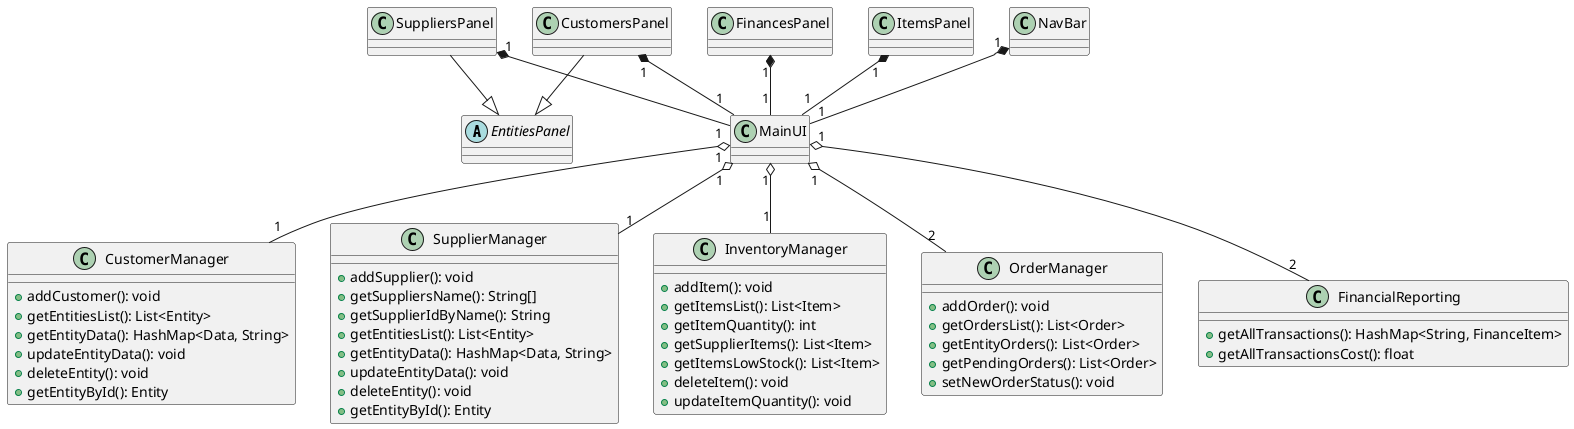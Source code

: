 @startuml 

abstract class EntitiesPanel
class CustomersPanel
class SuppliersPanel
class FinancesPanel
class ItemsPanel
class NavBar
class CustomerManager {
    +addCustomer(): void
    +getEntitiesList(): List<Entity>
    +getEntityData(): HashMap<Data, String>
    +updateEntityData(): void
    +deleteEntity(): void
    +getEntityById(): Entity
}
class SupplierManager {
    +addSupplier(): void
    +getSuppliersName(): String[]
    +getSupplierIdByName(): String
    +getEntitiesList(): List<Entity>
    +getEntityData(): HashMap<Data, String>
    +updateEntityData(): void
    +deleteEntity(): void
    +getEntityById(): Entity
}
class InventoryManager {
    +addItem(): void
    +getItemsList(): List<Item>
    +getItemQuantity(): int
    +getSupplierItems(): List<Item>
    +getItemsLowStock(): List<Item>
    +deleteItem(): void
    +updateItemQuantity(): void
}
class OrderManager {
    +addOrder(): void
    +getOrdersList(): List<Order>
    +getEntityOrders(): List<Order>
    +getPendingOrders(): List<Order>
    +setNewOrderStatus(): void
}
class FinancialReporting {
    +getAllTransactions(): HashMap<String, FinanceItem>
    +getAllTransactionsCost(): float
}
class MainUI

SuppliersPanel --|> EntitiesPanel
CustomersPanel --|> EntitiesPanel

NavBar "1" *-- "1" MainUI
CustomersPanel "1" *-- "1" MainUI
ItemsPanel "1" *-- "1" MainUI
SuppliersPanel "1" *-- "1" MainUI
FinancesPanel "1" *-- "1" MainUI
MainUI "1" o-- "1" CustomerManager
MainUI "1" o-- "1" SupplierManager
MainUI "1" o-- "1" InventoryManager
MainUI "1" o-- "2" OrderManager
MainUI "1" o-- "2" FinancialReporting

@enduml